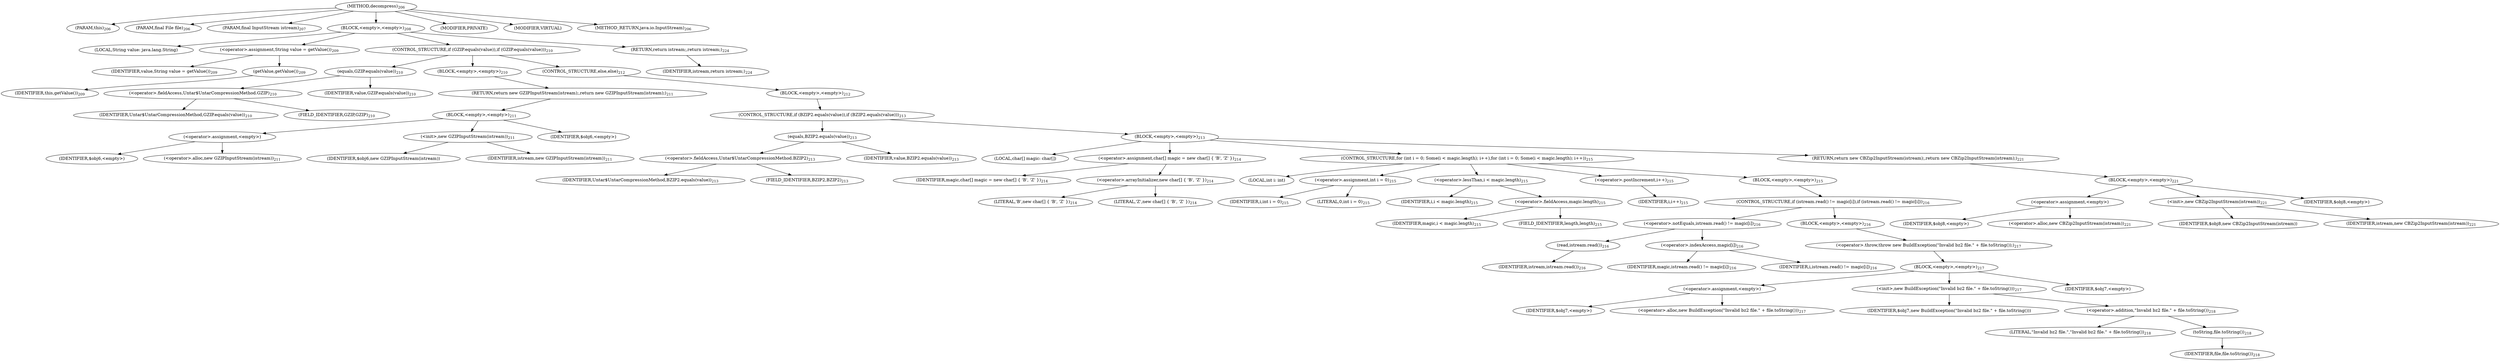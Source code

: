 digraph "decompress" {  
"203" [label = <(METHOD,decompress)<SUB>206</SUB>> ]
"17" [label = <(PARAM,this)<SUB>206</SUB>> ]
"204" [label = <(PARAM,final File file)<SUB>206</SUB>> ]
"205" [label = <(PARAM,final InputStream istream)<SUB>207</SUB>> ]
"206" [label = <(BLOCK,&lt;empty&gt;,&lt;empty&gt;)<SUB>208</SUB>> ]
"207" [label = <(LOCAL,String value: java.lang.String)> ]
"208" [label = <(&lt;operator&gt;.assignment,String value = getValue())<SUB>209</SUB>> ]
"209" [label = <(IDENTIFIER,value,String value = getValue())<SUB>209</SUB>> ]
"210" [label = <(getValue,getValue())<SUB>209</SUB>> ]
"16" [label = <(IDENTIFIER,this,getValue())<SUB>209</SUB>> ]
"211" [label = <(CONTROL_STRUCTURE,if (GZIP.equals(value)),if (GZIP.equals(value)))<SUB>210</SUB>> ]
"212" [label = <(equals,GZIP.equals(value))<SUB>210</SUB>> ]
"213" [label = <(&lt;operator&gt;.fieldAccess,Untar$UntarCompressionMethod.GZIP)<SUB>210</SUB>> ]
"214" [label = <(IDENTIFIER,Untar$UntarCompressionMethod,GZIP.equals(value))<SUB>210</SUB>> ]
"215" [label = <(FIELD_IDENTIFIER,GZIP,GZIP)<SUB>210</SUB>> ]
"216" [label = <(IDENTIFIER,value,GZIP.equals(value))<SUB>210</SUB>> ]
"217" [label = <(BLOCK,&lt;empty&gt;,&lt;empty&gt;)<SUB>210</SUB>> ]
"218" [label = <(RETURN,return new GZIPInputStream(istream);,return new GZIPInputStream(istream);)<SUB>211</SUB>> ]
"219" [label = <(BLOCK,&lt;empty&gt;,&lt;empty&gt;)<SUB>211</SUB>> ]
"220" [label = <(&lt;operator&gt;.assignment,&lt;empty&gt;)> ]
"221" [label = <(IDENTIFIER,$obj6,&lt;empty&gt;)> ]
"222" [label = <(&lt;operator&gt;.alloc,new GZIPInputStream(istream))<SUB>211</SUB>> ]
"223" [label = <(&lt;init&gt;,new GZIPInputStream(istream))<SUB>211</SUB>> ]
"224" [label = <(IDENTIFIER,$obj6,new GZIPInputStream(istream))> ]
"225" [label = <(IDENTIFIER,istream,new GZIPInputStream(istream))<SUB>211</SUB>> ]
"226" [label = <(IDENTIFIER,$obj6,&lt;empty&gt;)> ]
"227" [label = <(CONTROL_STRUCTURE,else,else)<SUB>212</SUB>> ]
"228" [label = <(BLOCK,&lt;empty&gt;,&lt;empty&gt;)<SUB>212</SUB>> ]
"229" [label = <(CONTROL_STRUCTURE,if (BZIP2.equals(value)),if (BZIP2.equals(value)))<SUB>213</SUB>> ]
"230" [label = <(equals,BZIP2.equals(value))<SUB>213</SUB>> ]
"231" [label = <(&lt;operator&gt;.fieldAccess,Untar$UntarCompressionMethod.BZIP2)<SUB>213</SUB>> ]
"232" [label = <(IDENTIFIER,Untar$UntarCompressionMethod,BZIP2.equals(value))<SUB>213</SUB>> ]
"233" [label = <(FIELD_IDENTIFIER,BZIP2,BZIP2)<SUB>213</SUB>> ]
"234" [label = <(IDENTIFIER,value,BZIP2.equals(value))<SUB>213</SUB>> ]
"235" [label = <(BLOCK,&lt;empty&gt;,&lt;empty&gt;)<SUB>213</SUB>> ]
"236" [label = <(LOCAL,char[] magic: char[])> ]
"237" [label = <(&lt;operator&gt;.assignment,char[] magic = new char[] { 'B', 'Z' })<SUB>214</SUB>> ]
"238" [label = <(IDENTIFIER,magic,char[] magic = new char[] { 'B', 'Z' })<SUB>214</SUB>> ]
"239" [label = <(&lt;operator&gt;.arrayInitializer,new char[] { 'B', 'Z' })<SUB>214</SUB>> ]
"240" [label = <(LITERAL,'B',new char[] { 'B', 'Z' })<SUB>214</SUB>> ]
"241" [label = <(LITERAL,'Z',new char[] { 'B', 'Z' })<SUB>214</SUB>> ]
"242" [label = <(CONTROL_STRUCTURE,for (int i = 0; Some(i &lt; magic.length); i++),for (int i = 0; Some(i &lt; magic.length); i++))<SUB>215</SUB>> ]
"243" [label = <(LOCAL,int i: int)> ]
"244" [label = <(&lt;operator&gt;.assignment,int i = 0)<SUB>215</SUB>> ]
"245" [label = <(IDENTIFIER,i,int i = 0)<SUB>215</SUB>> ]
"246" [label = <(LITERAL,0,int i = 0)<SUB>215</SUB>> ]
"247" [label = <(&lt;operator&gt;.lessThan,i &lt; magic.length)<SUB>215</SUB>> ]
"248" [label = <(IDENTIFIER,i,i &lt; magic.length)<SUB>215</SUB>> ]
"249" [label = <(&lt;operator&gt;.fieldAccess,magic.length)<SUB>215</SUB>> ]
"250" [label = <(IDENTIFIER,magic,i &lt; magic.length)<SUB>215</SUB>> ]
"251" [label = <(FIELD_IDENTIFIER,length,length)<SUB>215</SUB>> ]
"252" [label = <(&lt;operator&gt;.postIncrement,i++)<SUB>215</SUB>> ]
"253" [label = <(IDENTIFIER,i,i++)<SUB>215</SUB>> ]
"254" [label = <(BLOCK,&lt;empty&gt;,&lt;empty&gt;)<SUB>215</SUB>> ]
"255" [label = <(CONTROL_STRUCTURE,if (istream.read() != magic[i]),if (istream.read() != magic[i]))<SUB>216</SUB>> ]
"256" [label = <(&lt;operator&gt;.notEquals,istream.read() != magic[i])<SUB>216</SUB>> ]
"257" [label = <(read,istream.read())<SUB>216</SUB>> ]
"258" [label = <(IDENTIFIER,istream,istream.read())<SUB>216</SUB>> ]
"259" [label = <(&lt;operator&gt;.indexAccess,magic[i])<SUB>216</SUB>> ]
"260" [label = <(IDENTIFIER,magic,istream.read() != magic[i])<SUB>216</SUB>> ]
"261" [label = <(IDENTIFIER,i,istream.read() != magic[i])<SUB>216</SUB>> ]
"262" [label = <(BLOCK,&lt;empty&gt;,&lt;empty&gt;)<SUB>216</SUB>> ]
"263" [label = <(&lt;operator&gt;.throw,throw new BuildException(&quot;Invalid bz2 file.&quot; + file.toString());)<SUB>217</SUB>> ]
"264" [label = <(BLOCK,&lt;empty&gt;,&lt;empty&gt;)<SUB>217</SUB>> ]
"265" [label = <(&lt;operator&gt;.assignment,&lt;empty&gt;)> ]
"266" [label = <(IDENTIFIER,$obj7,&lt;empty&gt;)> ]
"267" [label = <(&lt;operator&gt;.alloc,new BuildException(&quot;Invalid bz2 file.&quot; + file.toString()))<SUB>217</SUB>> ]
"268" [label = <(&lt;init&gt;,new BuildException(&quot;Invalid bz2 file.&quot; + file.toString()))<SUB>217</SUB>> ]
"269" [label = <(IDENTIFIER,$obj7,new BuildException(&quot;Invalid bz2 file.&quot; + file.toString()))> ]
"270" [label = <(&lt;operator&gt;.addition,&quot;Invalid bz2 file.&quot; + file.toString())<SUB>218</SUB>> ]
"271" [label = <(LITERAL,&quot;Invalid bz2 file.&quot;,&quot;Invalid bz2 file.&quot; + file.toString())<SUB>218</SUB>> ]
"272" [label = <(toString,file.toString())<SUB>218</SUB>> ]
"273" [label = <(IDENTIFIER,file,file.toString())<SUB>218</SUB>> ]
"274" [label = <(IDENTIFIER,$obj7,&lt;empty&gt;)> ]
"275" [label = <(RETURN,return new CBZip2InputStream(istream);,return new CBZip2InputStream(istream);)<SUB>221</SUB>> ]
"276" [label = <(BLOCK,&lt;empty&gt;,&lt;empty&gt;)<SUB>221</SUB>> ]
"277" [label = <(&lt;operator&gt;.assignment,&lt;empty&gt;)> ]
"278" [label = <(IDENTIFIER,$obj8,&lt;empty&gt;)> ]
"279" [label = <(&lt;operator&gt;.alloc,new CBZip2InputStream(istream))<SUB>221</SUB>> ]
"280" [label = <(&lt;init&gt;,new CBZip2InputStream(istream))<SUB>221</SUB>> ]
"281" [label = <(IDENTIFIER,$obj8,new CBZip2InputStream(istream))> ]
"282" [label = <(IDENTIFIER,istream,new CBZip2InputStream(istream))<SUB>221</SUB>> ]
"283" [label = <(IDENTIFIER,$obj8,&lt;empty&gt;)> ]
"284" [label = <(RETURN,return istream;,return istream;)<SUB>224</SUB>> ]
"285" [label = <(IDENTIFIER,istream,return istream;)<SUB>224</SUB>> ]
"286" [label = <(MODIFIER,PRIVATE)> ]
"287" [label = <(MODIFIER,VIRTUAL)> ]
"288" [label = <(METHOD_RETURN,java.io.InputStream)<SUB>206</SUB>> ]
  "203" -> "17" 
  "203" -> "204" 
  "203" -> "205" 
  "203" -> "206" 
  "203" -> "286" 
  "203" -> "287" 
  "203" -> "288" 
  "206" -> "207" 
  "206" -> "208" 
  "206" -> "211" 
  "206" -> "284" 
  "208" -> "209" 
  "208" -> "210" 
  "210" -> "16" 
  "211" -> "212" 
  "211" -> "217" 
  "211" -> "227" 
  "212" -> "213" 
  "212" -> "216" 
  "213" -> "214" 
  "213" -> "215" 
  "217" -> "218" 
  "218" -> "219" 
  "219" -> "220" 
  "219" -> "223" 
  "219" -> "226" 
  "220" -> "221" 
  "220" -> "222" 
  "223" -> "224" 
  "223" -> "225" 
  "227" -> "228" 
  "228" -> "229" 
  "229" -> "230" 
  "229" -> "235" 
  "230" -> "231" 
  "230" -> "234" 
  "231" -> "232" 
  "231" -> "233" 
  "235" -> "236" 
  "235" -> "237" 
  "235" -> "242" 
  "235" -> "275" 
  "237" -> "238" 
  "237" -> "239" 
  "239" -> "240" 
  "239" -> "241" 
  "242" -> "243" 
  "242" -> "244" 
  "242" -> "247" 
  "242" -> "252" 
  "242" -> "254" 
  "244" -> "245" 
  "244" -> "246" 
  "247" -> "248" 
  "247" -> "249" 
  "249" -> "250" 
  "249" -> "251" 
  "252" -> "253" 
  "254" -> "255" 
  "255" -> "256" 
  "255" -> "262" 
  "256" -> "257" 
  "256" -> "259" 
  "257" -> "258" 
  "259" -> "260" 
  "259" -> "261" 
  "262" -> "263" 
  "263" -> "264" 
  "264" -> "265" 
  "264" -> "268" 
  "264" -> "274" 
  "265" -> "266" 
  "265" -> "267" 
  "268" -> "269" 
  "268" -> "270" 
  "270" -> "271" 
  "270" -> "272" 
  "272" -> "273" 
  "275" -> "276" 
  "276" -> "277" 
  "276" -> "280" 
  "276" -> "283" 
  "277" -> "278" 
  "277" -> "279" 
  "280" -> "281" 
  "280" -> "282" 
  "284" -> "285" 
}
